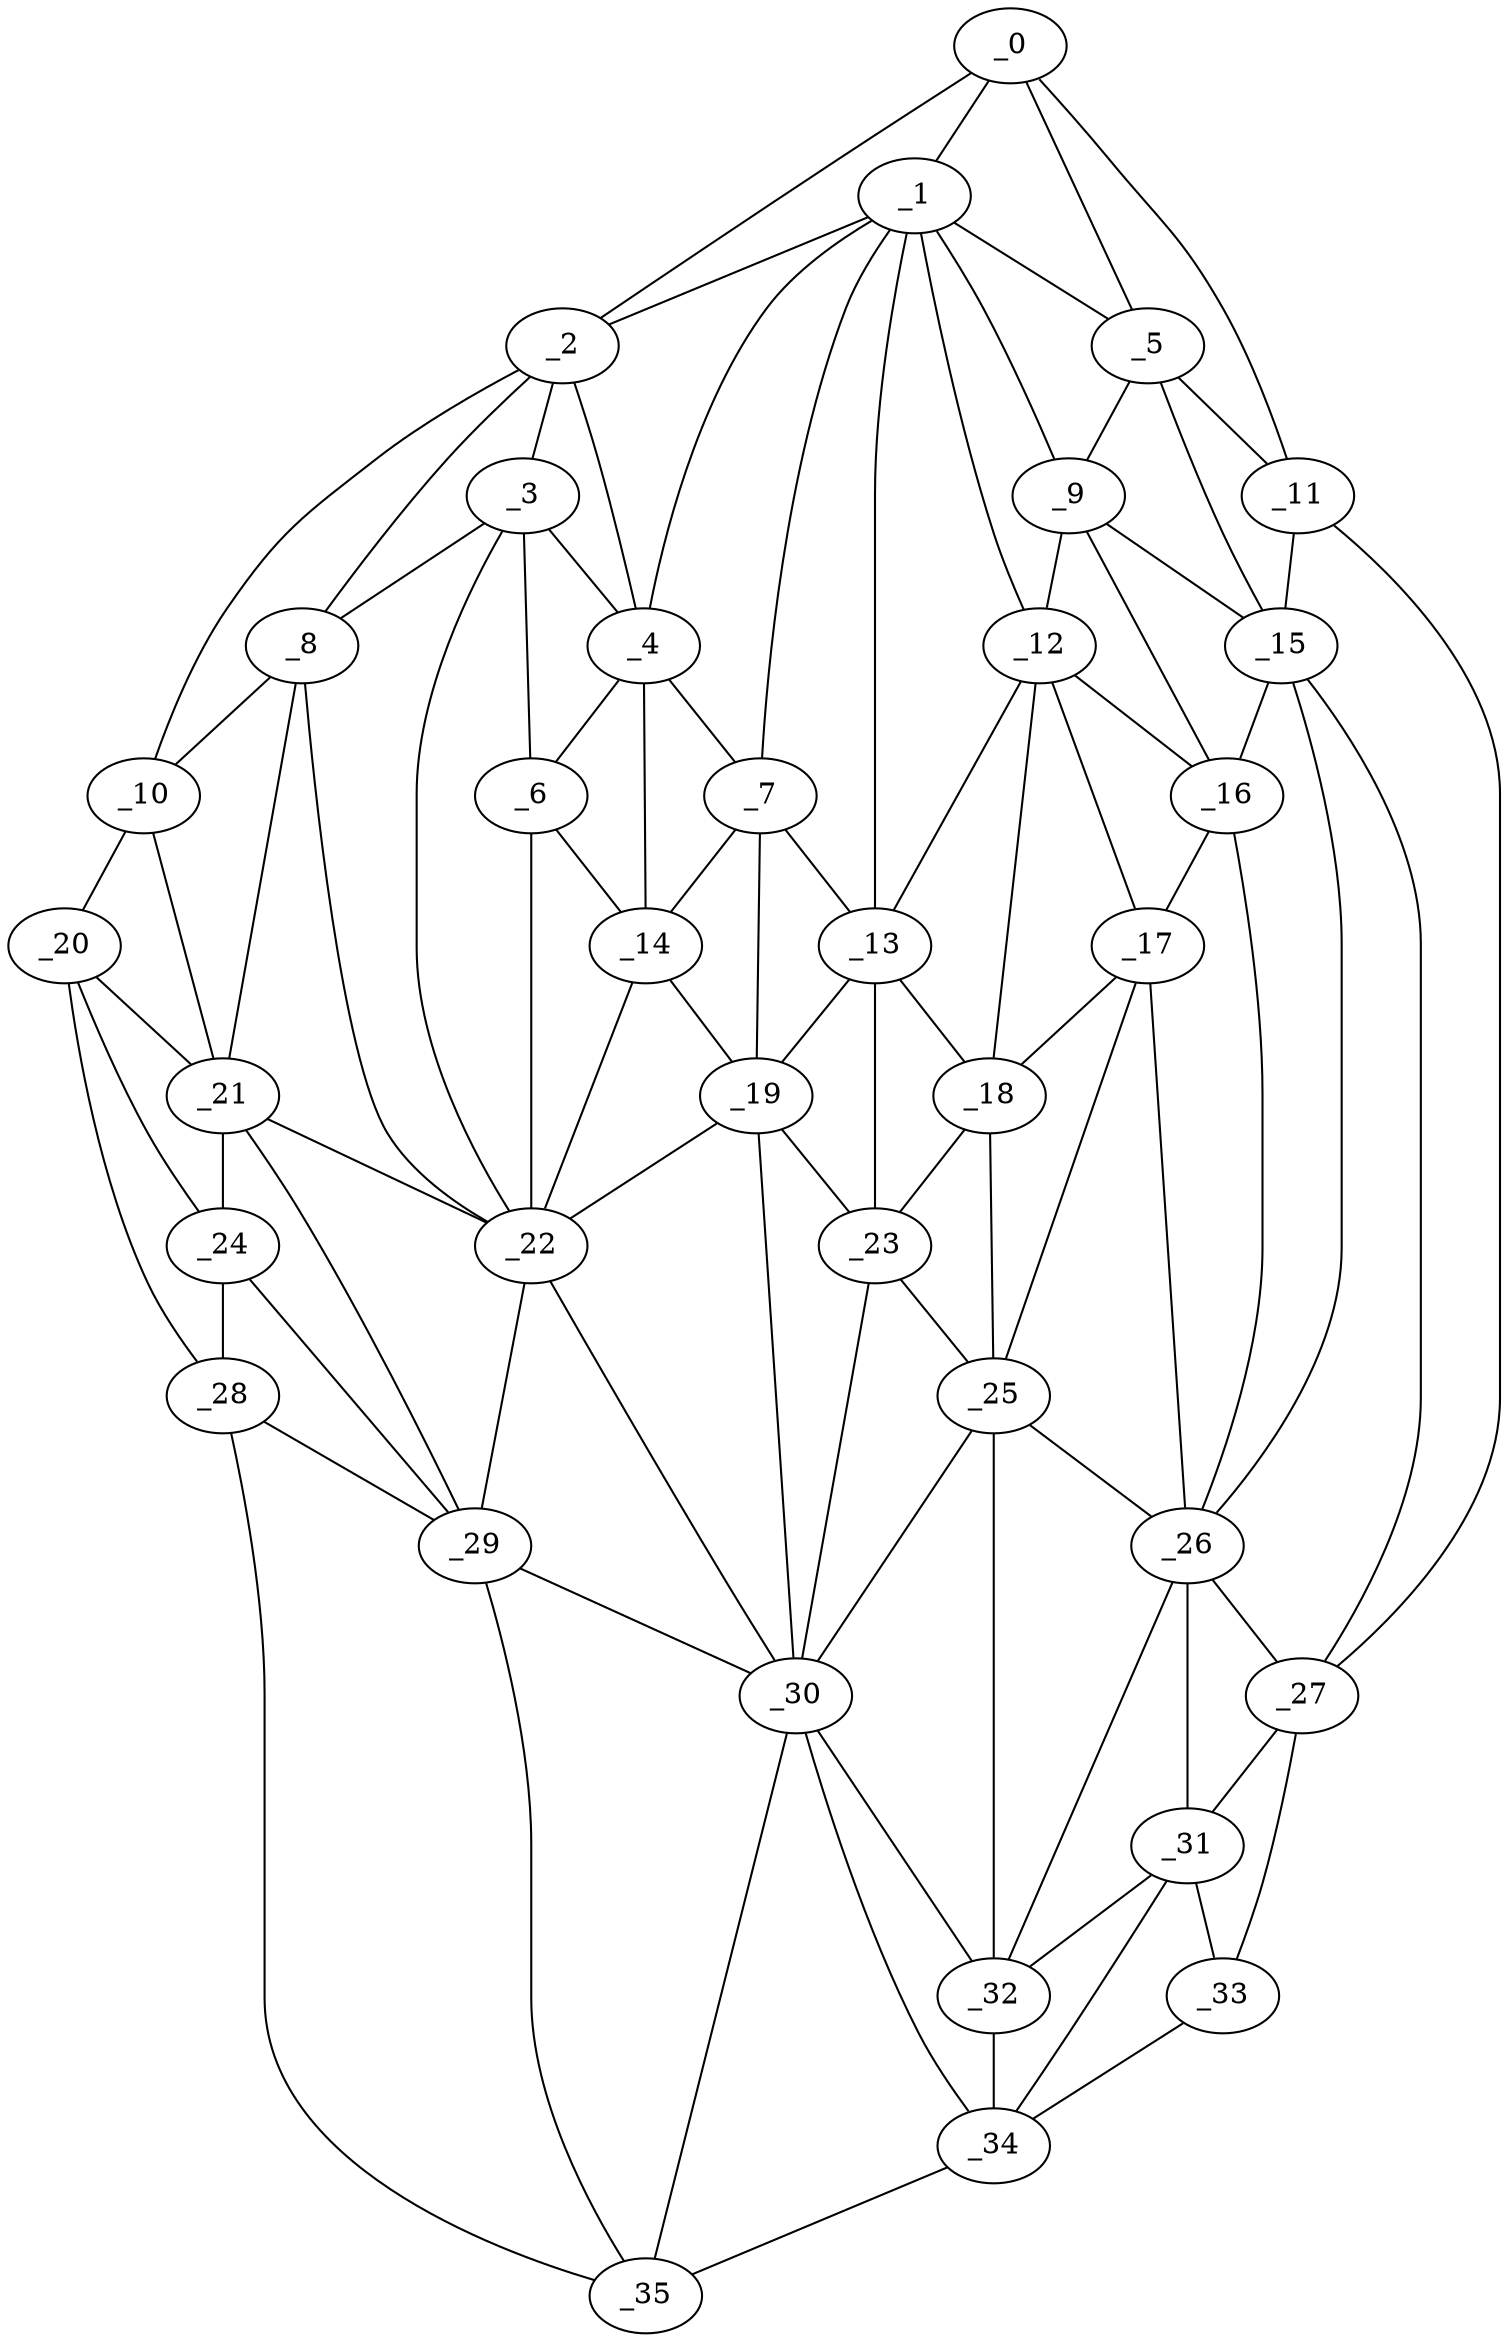 graph "obj99__35.gxl" {
	_0	 [x=35,
		y=8];
	_1	 [x=37,
		y=51];
	_0 -- _1	 [valence=1];
	_2	 [x=38,
		y=99];
	_0 -- _2	 [valence=1];
	_5	 [x=41,
		y=24];
	_0 -- _5	 [valence=2];
	_11	 [x=47,
		y=3];
	_0 -- _11	 [valence=1];
	_1 -- _2	 [valence=2];
	_4	 [x=40,
		y=72];
	_1 -- _4	 [valence=1];
	_1 -- _5	 [valence=2];
	_7	 [x=44,
		y=70];
	_1 -- _7	 [valence=1];
	_9	 [x=45,
		y=30];
	_1 -- _9	 [valence=2];
	_12	 [x=47,
		y=48];
	_1 -- _12	 [valence=1];
	_13	 [x=49,
		y=68];
	_1 -- _13	 [valence=2];
	_3	 [x=39,
		y=94];
	_2 -- _3	 [valence=2];
	_2 -- _4	 [valence=2];
	_8	 [x=44,
		y=104];
	_2 -- _8	 [valence=2];
	_10	 [x=45,
		y=111];
	_2 -- _10	 [valence=1];
	_3 -- _4	 [valence=2];
	_6	 [x=43,
		y=82];
	_3 -- _6	 [valence=2];
	_3 -- _8	 [valence=2];
	_22	 [x=57,
		y=98];
	_3 -- _22	 [valence=1];
	_4 -- _6	 [valence=1];
	_4 -- _7	 [valence=2];
	_14	 [x=49,
		y=80];
	_4 -- _14	 [valence=2];
	_5 -- _9	 [valence=2];
	_5 -- _11	 [valence=1];
	_15	 [x=52,
		y=32];
	_5 -- _15	 [valence=2];
	_6 -- _14	 [valence=2];
	_6 -- _22	 [valence=1];
	_7 -- _13	 [valence=2];
	_7 -- _14	 [valence=1];
	_19	 [x=53,
		y=76];
	_7 -- _19	 [valence=1];
	_8 -- _10	 [valence=1];
	_21	 [x=56,
		y=106];
	_8 -- _21	 [valence=2];
	_8 -- _22	 [valence=2];
	_9 -- _12	 [valence=2];
	_9 -- _15	 [valence=1];
	_16	 [x=52,
		y=39];
	_9 -- _16	 [valence=2];
	_20	 [x=53,
		y=117];
	_10 -- _20	 [valence=1];
	_10 -- _21	 [valence=2];
	_11 -- _15	 [valence=1];
	_27	 [x=65,
		y=4];
	_11 -- _27	 [valence=1];
	_12 -- _13	 [valence=2];
	_12 -- _16	 [valence=2];
	_17	 [x=53,
		y=43];
	_12 -- _17	 [valence=2];
	_18	 [x=53,
		y=50];
	_12 -- _18	 [valence=1];
	_13 -- _18	 [valence=1];
	_13 -- _19	 [valence=2];
	_23	 [x=58,
		y=56];
	_13 -- _23	 [valence=1];
	_14 -- _19	 [valence=2];
	_14 -- _22	 [valence=2];
	_15 -- _16	 [valence=1];
	_26	 [x=62,
		y=32];
	_15 -- _26	 [valence=1];
	_15 -- _27	 [valence=2];
	_16 -- _17	 [valence=2];
	_16 -- _26	 [valence=2];
	_17 -- _18	 [valence=2];
	_25	 [x=60,
		y=51];
	_17 -- _25	 [valence=2];
	_17 -- _26	 [valence=1];
	_18 -- _23	 [valence=2];
	_18 -- _25	 [valence=1];
	_19 -- _22	 [valence=2];
	_19 -- _23	 [valence=1];
	_30	 [x=70,
		y=75];
	_19 -- _30	 [valence=2];
	_20 -- _21	 [valence=1];
	_24	 [x=58,
		y=113];
	_20 -- _24	 [valence=1];
	_28	 [x=66,
		y=119];
	_20 -- _28	 [valence=1];
	_21 -- _22	 [valence=1];
	_21 -- _24	 [valence=2];
	_29	 [x=68,
		y=114];
	_21 -- _29	 [valence=2];
	_22 -- _29	 [valence=1];
	_22 -- _30	 [valence=2];
	_23 -- _25	 [valence=1];
	_23 -- _30	 [valence=2];
	_24 -- _28	 [valence=2];
	_24 -- _29	 [valence=1];
	_25 -- _26	 [valence=1];
	_25 -- _30	 [valence=1];
	_32	 [x=74,
		y=39];
	_25 -- _32	 [valence=2];
	_26 -- _27	 [valence=2];
	_31	 [x=73,
		y=33];
	_26 -- _31	 [valence=2];
	_26 -- _32	 [valence=2];
	_27 -- _31	 [valence=1];
	_33	 [x=84,
		y=9];
	_27 -- _33	 [valence=1];
	_28 -- _29	 [valence=1];
	_35	 [x=96,
		y=117];
	_28 -- _35	 [valence=1];
	_29 -- _30	 [valence=2];
	_29 -- _35	 [valence=1];
	_30 -- _32	 [valence=2];
	_34	 [x=96,
		y=14];
	_30 -- _34	 [valence=1];
	_30 -- _35	 [valence=2];
	_31 -- _32	 [valence=2];
	_31 -- _33	 [valence=2];
	_31 -- _34	 [valence=2];
	_32 -- _34	 [valence=1];
	_33 -- _34	 [valence=1];
	_34 -- _35	 [valence=1];
}
